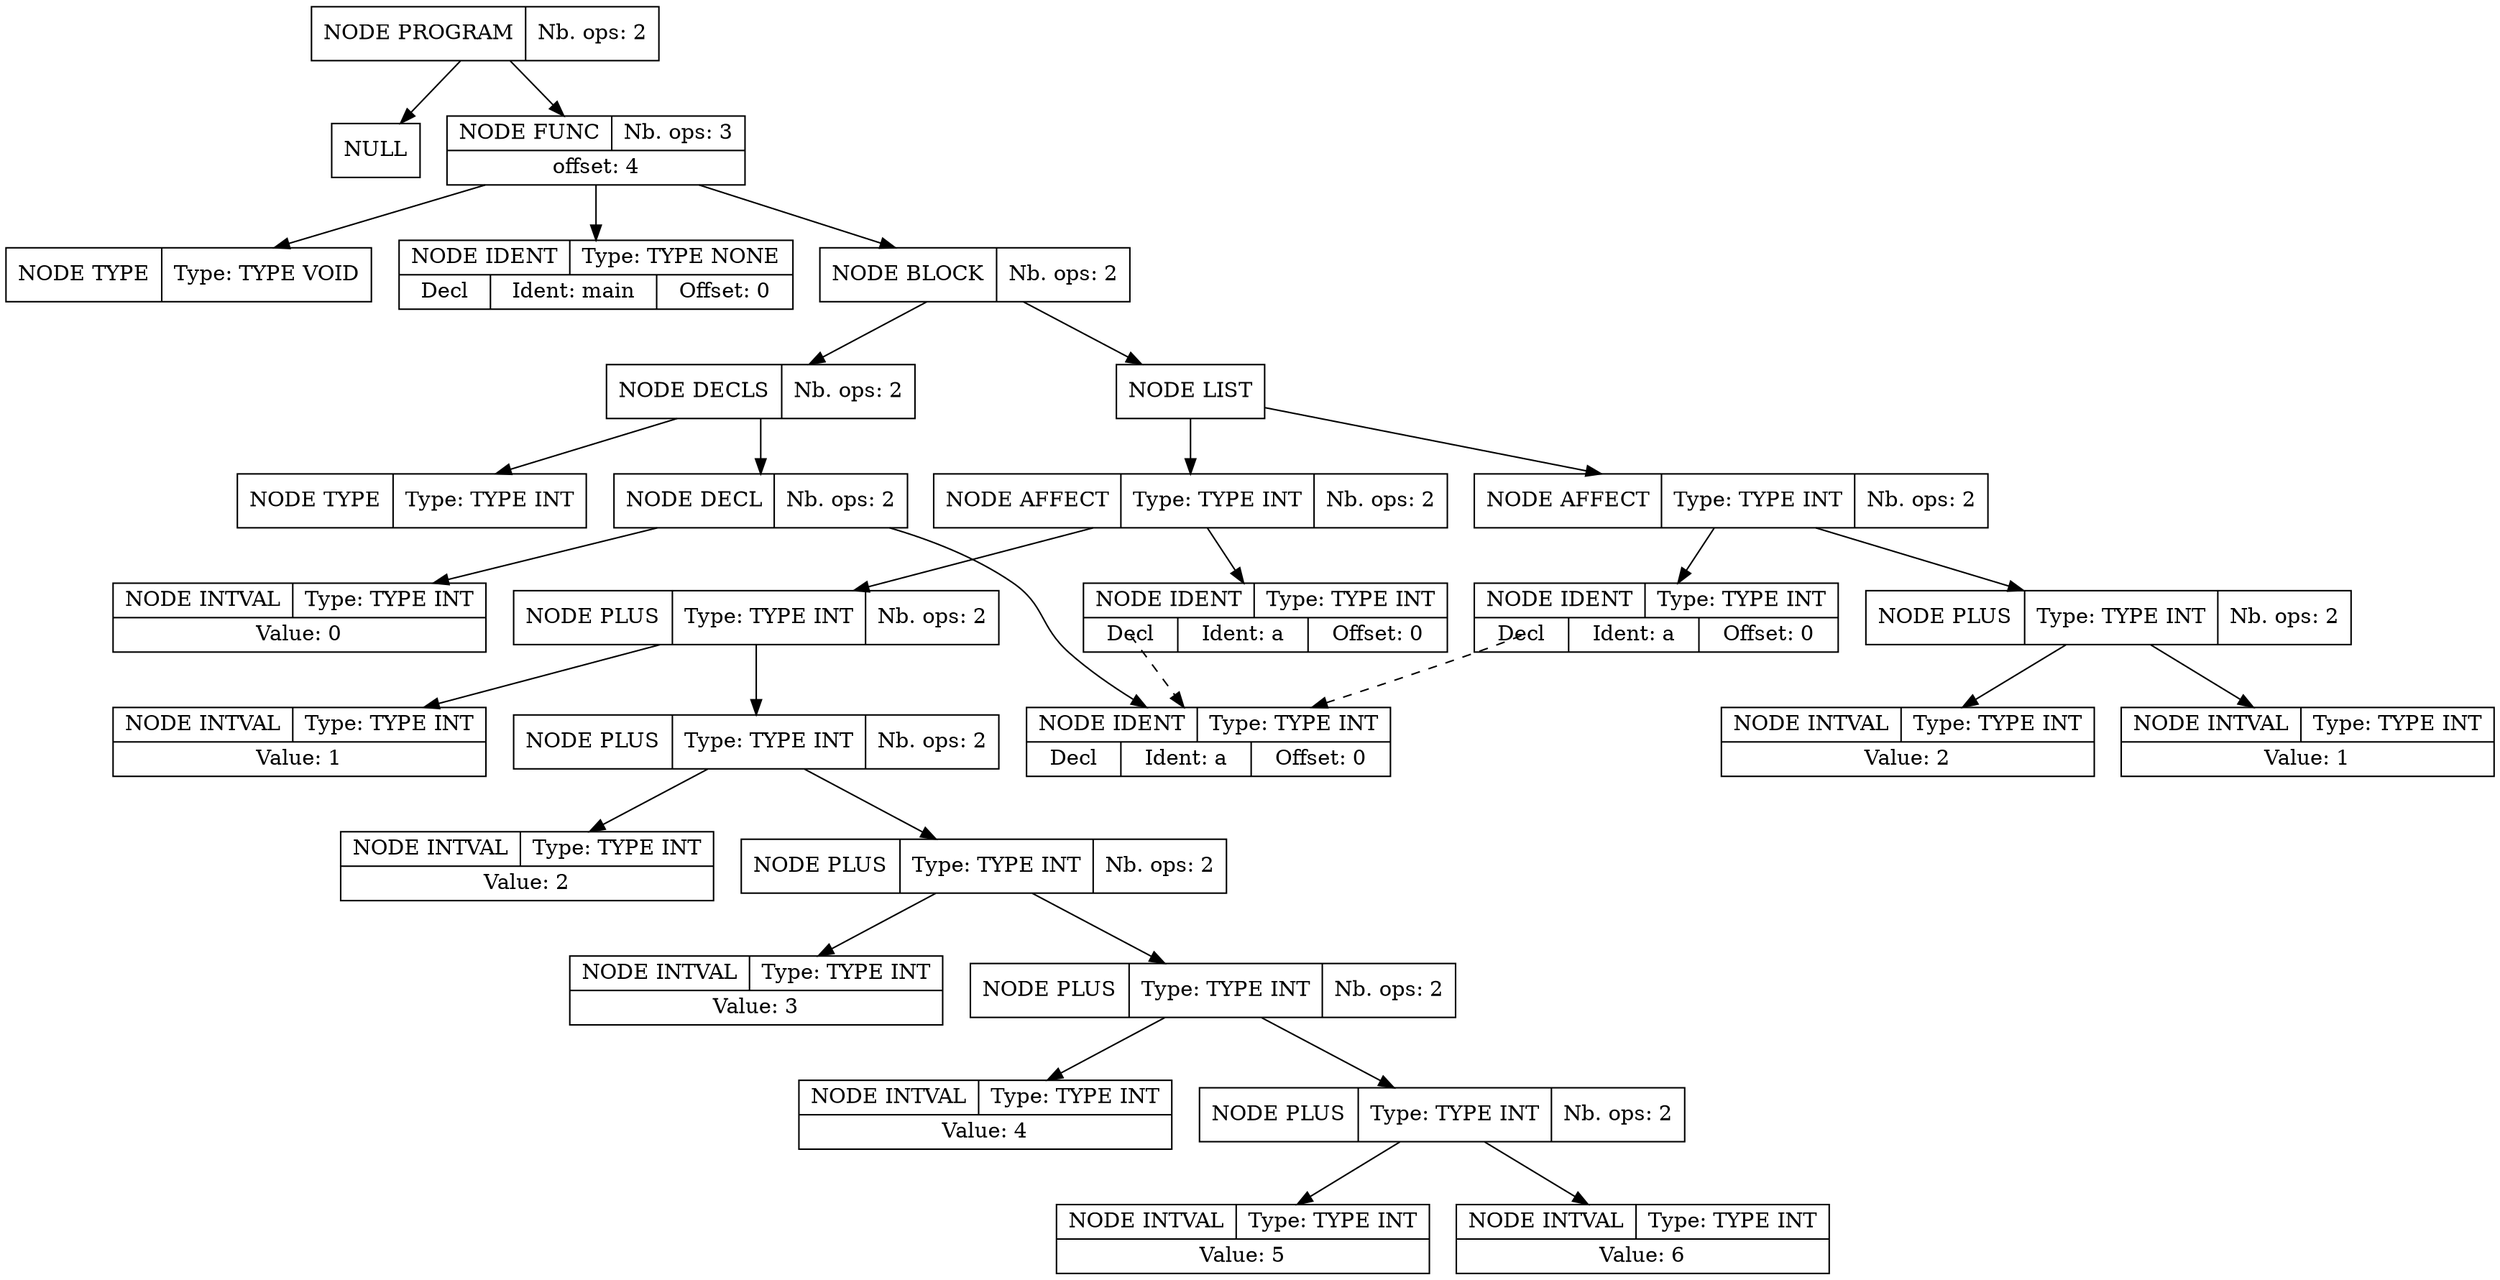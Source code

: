 digraph global_vars {
    N1 [shape=record, label="{{NODE PROGRAM|Nb. ops: 2}}"];
    N2 [shape=record, label="{{NULL}}"];
    edge[tailclip=true];
    N1 -> N2
    N3 [shape=record, label="{{NODE FUNC|Nb. ops: 3}|{offset: 4}}"];
    N4 [shape=record, label="{{NODE TYPE|Type: TYPE VOID}}"];
    edge[tailclip=true];
    N3 -> N4
    N5 [shape=record, label="{{NODE IDENT|Type: TYPE NONE}|{<decl>Decl      |Ident: main|Offset: 0}}"];
    edge[tailclip=true];
    N3 -> N5
    N6 [shape=record, label="{{NODE BLOCK|Nb. ops: 2}}"];
    N7 [shape=record, label="{{NODE DECLS|Nb. ops: 2}}"];
    N8 [shape=record, label="{{NODE TYPE|Type: TYPE INT}}"];
    edge[tailclip=true];
    N7 -> N8
    N9 [shape=record, label="{{NODE DECL|Nb. ops: 2}}"];
    N10 [shape=record, label="{{NODE IDENT|Type: TYPE INT}|{<decl>Decl      |Ident: a|Offset: 0}}"];
    edge[tailclip=true];
    N9 -> N10
    N11 [shape=record, label="{{NODE INTVAL|Type: TYPE INT}|{Value: 0}}"];
    edge[tailclip=true];
    N9 -> N11
    edge[tailclip=true];
    N7 -> N9
    edge[tailclip=true];
    N6 -> N7
    N12 [shape=record, label="{{NODE LIST}}"];
    N13 [shape=record, label="{{NODE AFFECT|Type: TYPE INT|Nb. ops: 2}}"];
    N14 [shape=record, label="{{NODE IDENT|Type: TYPE INT}|{<decl>Decl      |Ident: a|Offset: 0}}"];
    edge[tailclip=false];
    "N14":decl:c -> "N10" [style=dashed]
    edge[tailclip=true];
    N13 -> N14
    N15 [shape=record, label="{{NODE PLUS|Type: TYPE INT|Nb. ops: 2}}"];
    N16 [shape=record, label="{{NODE INTVAL|Type: TYPE INT}|{Value: 1}}"];
    edge[tailclip=true];
    N15 -> N16
    N17 [shape=record, label="{{NODE PLUS|Type: TYPE INT|Nb. ops: 2}}"];
    N18 [shape=record, label="{{NODE INTVAL|Type: TYPE INT}|{Value: 2}}"];
    edge[tailclip=true];
    N17 -> N18
    N19 [shape=record, label="{{NODE PLUS|Type: TYPE INT|Nb. ops: 2}}"];
    N20 [shape=record, label="{{NODE INTVAL|Type: TYPE INT}|{Value: 3}}"];
    edge[tailclip=true];
    N19 -> N20
    N21 [shape=record, label="{{NODE PLUS|Type: TYPE INT|Nb. ops: 2}}"];
    N22 [shape=record, label="{{NODE INTVAL|Type: TYPE INT}|{Value: 4}}"];
    edge[tailclip=true];
    N21 -> N22
    N23 [shape=record, label="{{NODE PLUS|Type: TYPE INT|Nb. ops: 2}}"];
    N24 [shape=record, label="{{NODE INTVAL|Type: TYPE INT}|{Value: 5}}"];
    edge[tailclip=true];
    N23 -> N24
    N25 [shape=record, label="{{NODE INTVAL|Type: TYPE INT}|{Value: 6}}"];
    edge[tailclip=true];
    N23 -> N25
    edge[tailclip=true];
    N21 -> N23
    edge[tailclip=true];
    N19 -> N21
    edge[tailclip=true];
    N17 -> N19
    edge[tailclip=true];
    N15 -> N17
    edge[tailclip=true];
    N13 -> N15
    edge[tailclip=true];
    N12 -> N13
    N26 [shape=record, label="{{NODE AFFECT|Type: TYPE INT|Nb. ops: 2}}"];
    N27 [shape=record, label="{{NODE IDENT|Type: TYPE INT}|{<decl>Decl      |Ident: a|Offset: 0}}"];
    edge[tailclip=false];
    "N27":decl:c -> "N10" [style=dashed]
    edge[tailclip=true];
    N26 -> N27
    N28 [shape=record, label="{{NODE PLUS|Type: TYPE INT|Nb. ops: 2}}"];
    N29 [shape=record, label="{{NODE INTVAL|Type: TYPE INT}|{Value: 1}}"];
    edge[tailclip=true];
    N28 -> N29
    N30 [shape=record, label="{{NODE INTVAL|Type: TYPE INT}|{Value: 2}}"];
    edge[tailclip=true];
    N28 -> N30
    edge[tailclip=true];
    N26 -> N28
    edge[tailclip=true];
    N12 -> N26
    edge[tailclip=true];
    N6 -> N12
    edge[tailclip=true];
    N3 -> N6
    edge[tailclip=true];
    N1 -> N3
}